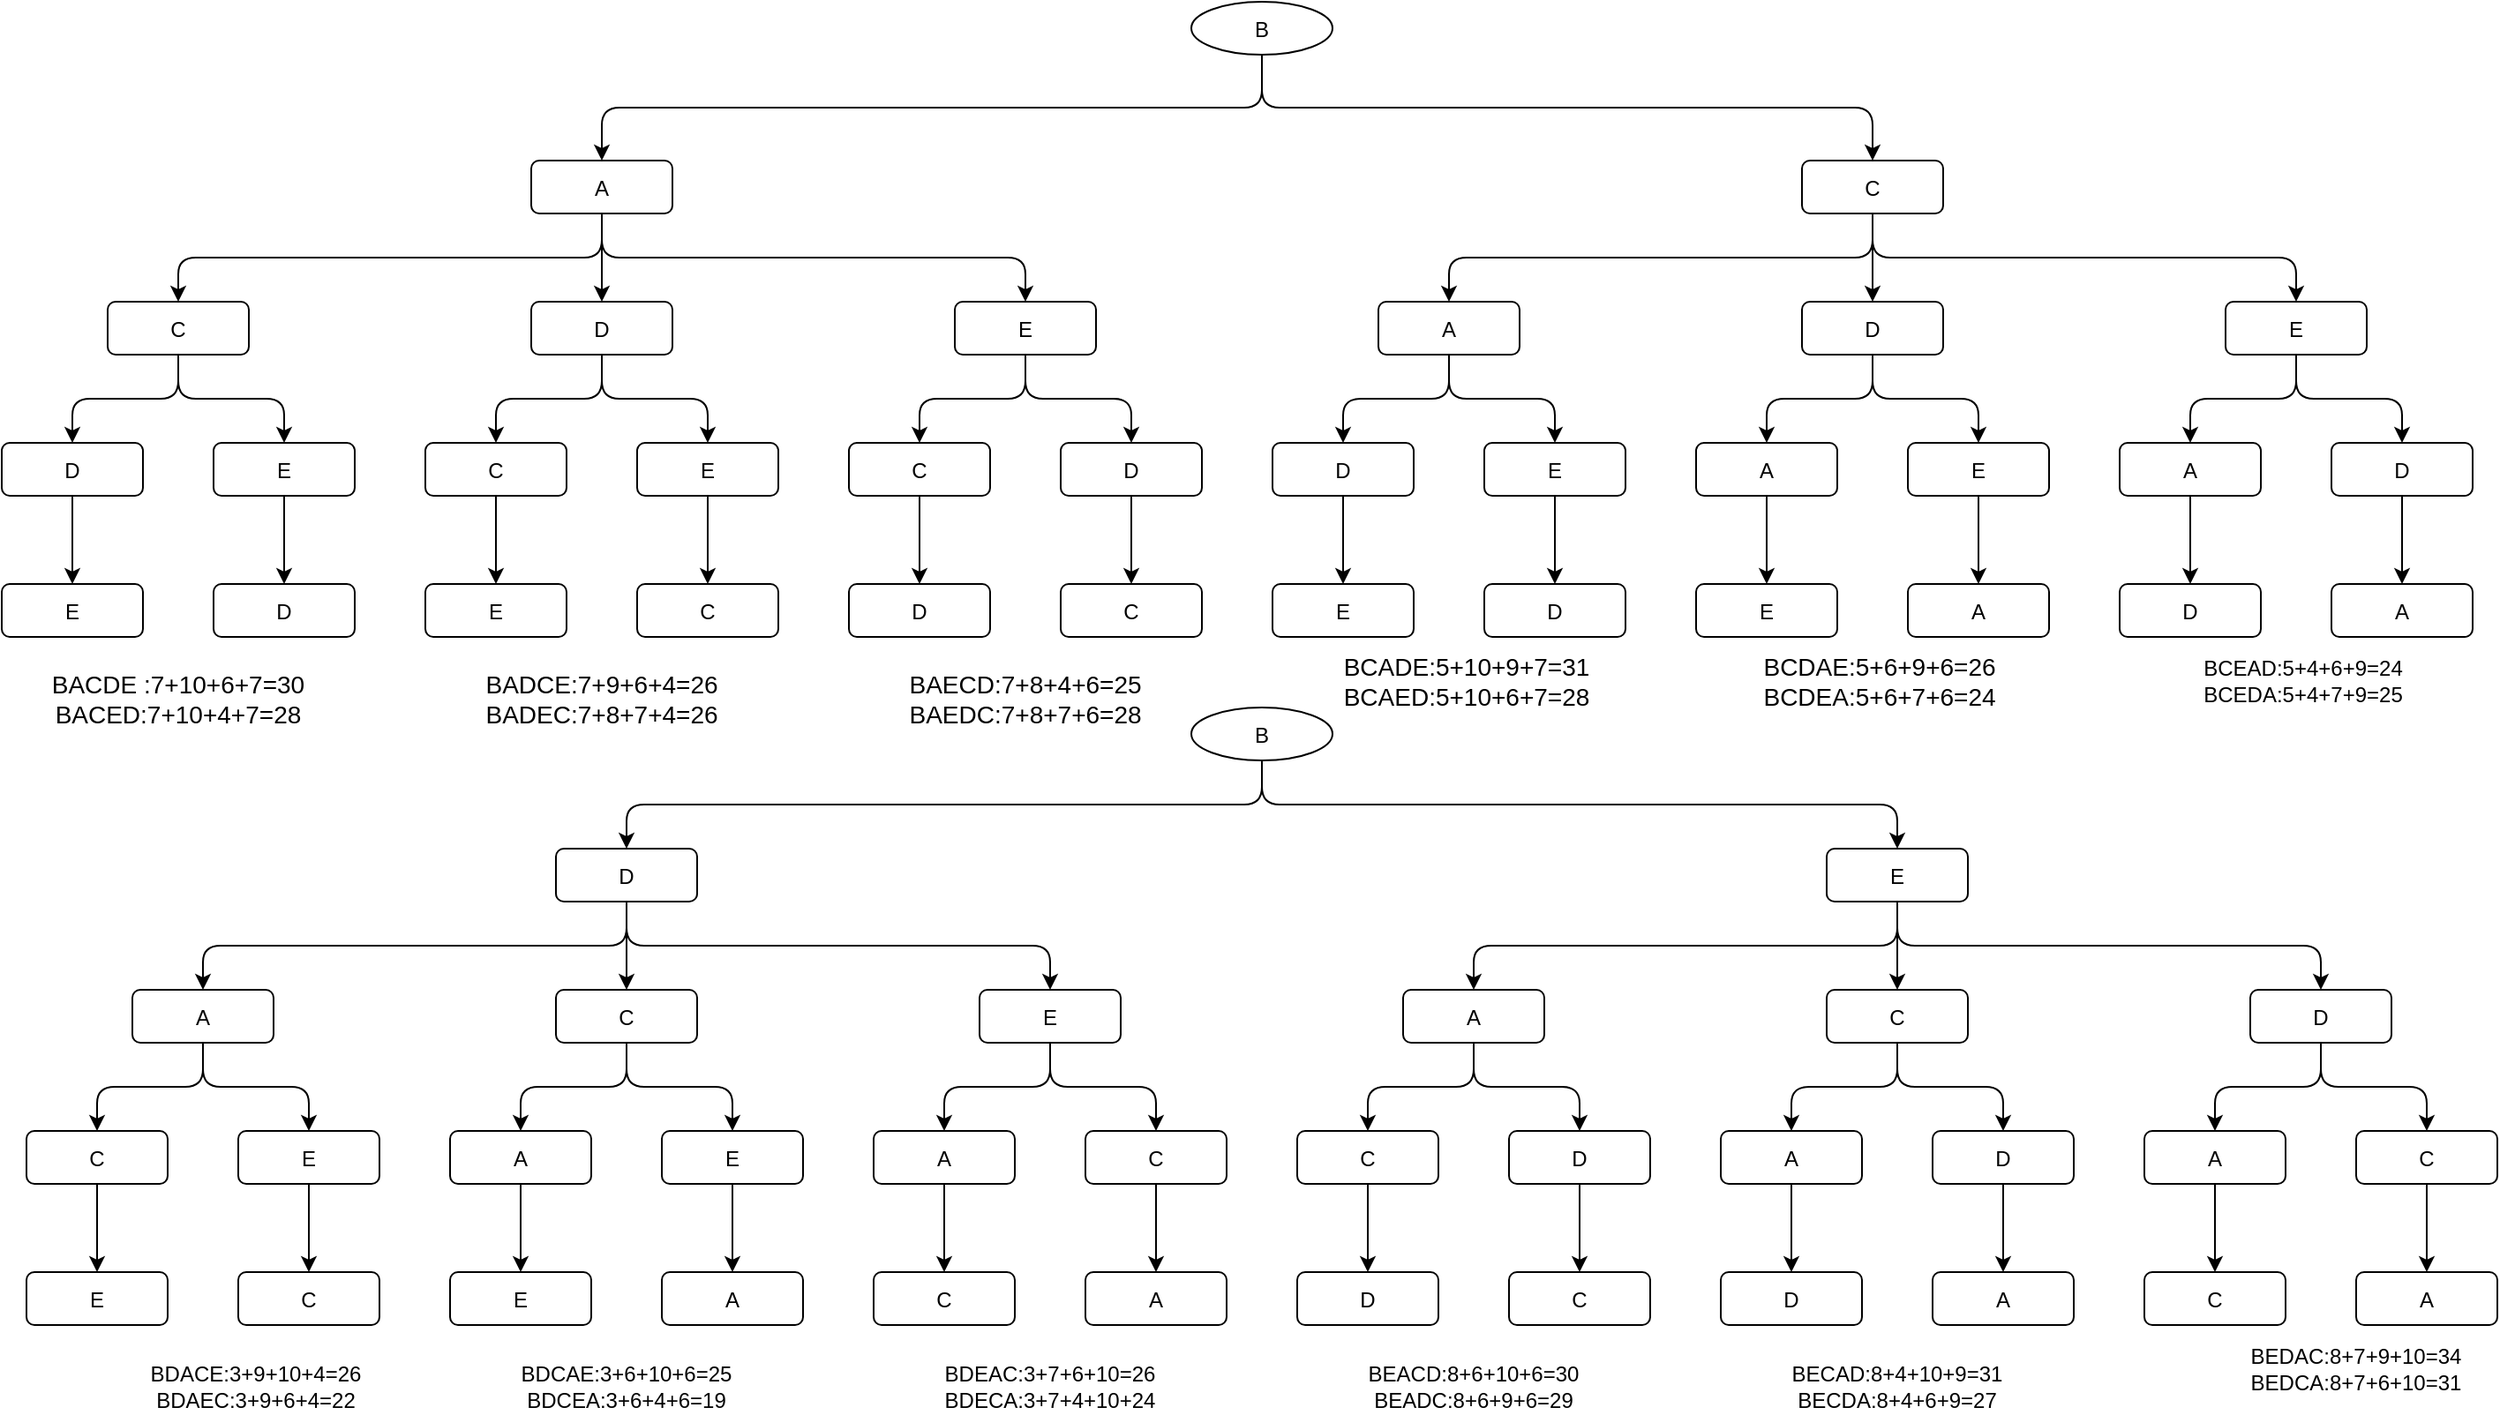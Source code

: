 <mxfile version="21.1.3" type="github">
  <diagram name="Page-1" id="O7FfPtnYejGDInr6tpNi">
    <mxGraphModel dx="1180" dy="1291" grid="1" gridSize="10" guides="1" tooltips="1" connect="1" arrows="1" fold="1" page="1" pageScale="1" pageWidth="850" pageHeight="1100" math="0" shadow="0">
      <root>
        <mxCell id="0" />
        <mxCell id="1" parent="0" />
        <mxCell id="MlSDF2G6X2Ml6JZiUadf-2" value="B" style="ellipse" vertex="1" parent="1">
          <mxGeometry x="720" y="130" width="80" height="30" as="geometry" />
        </mxCell>
        <mxCell id="MlSDF2G6X2Ml6JZiUadf-3" value="A" style="rounded=1;" vertex="1" parent="1">
          <mxGeometry x="346" y="220" width="80" height="30" as="geometry" />
        </mxCell>
        <mxCell id="MlSDF2G6X2Ml6JZiUadf-4" value="" style="edgeStyle=elbowEdgeStyle;elbow=vertical;" edge="1" source="MlSDF2G6X2Ml6JZiUadf-2" target="MlSDF2G6X2Ml6JZiUadf-3" parent="1">
          <mxGeometry relative="1" as="geometry" />
        </mxCell>
        <mxCell id="MlSDF2G6X2Ml6JZiUadf-5" value="C" style="rounded=1;" vertex="1" parent="1">
          <mxGeometry x="106" y="300" width="80" height="30" as="geometry" />
        </mxCell>
        <mxCell id="MlSDF2G6X2Ml6JZiUadf-6" value="" style="edgeStyle=elbowEdgeStyle;elbow=vertical;" edge="1" source="MlSDF2G6X2Ml6JZiUadf-3" target="MlSDF2G6X2Ml6JZiUadf-5" parent="1">
          <mxGeometry relative="1" as="geometry" />
        </mxCell>
        <mxCell id="MlSDF2G6X2Ml6JZiUadf-7" value="C" style="rounded=1;" vertex="1" parent="1">
          <mxGeometry x="1066" y="220" width="80" height="30" as="geometry" />
        </mxCell>
        <mxCell id="MlSDF2G6X2Ml6JZiUadf-8" value="" style="edgeStyle=elbowEdgeStyle;elbow=vertical;" edge="1" source="MlSDF2G6X2Ml6JZiUadf-2" target="MlSDF2G6X2Ml6JZiUadf-7" parent="1">
          <mxGeometry relative="1" as="geometry" />
        </mxCell>
        <mxCell id="MlSDF2G6X2Ml6JZiUadf-13" value="D" style="rounded=1;" vertex="1" parent="1">
          <mxGeometry x="346" y="300" width="80" height="30" as="geometry" />
        </mxCell>
        <mxCell id="MlSDF2G6X2Ml6JZiUadf-14" value="" style="edgeStyle=elbowEdgeStyle;elbow=vertical;" edge="1" source="MlSDF2G6X2Ml6JZiUadf-3" target="MlSDF2G6X2Ml6JZiUadf-13" parent="1">
          <mxGeometry relative="1" as="geometry" />
        </mxCell>
        <mxCell id="MlSDF2G6X2Ml6JZiUadf-15" value="E" style="rounded=1;" vertex="1" parent="1">
          <mxGeometry x="586" y="300" width="80" height="30" as="geometry" />
        </mxCell>
        <mxCell id="MlSDF2G6X2Ml6JZiUadf-16" value="" style="edgeStyle=elbowEdgeStyle;elbow=vertical;" edge="1" source="MlSDF2G6X2Ml6JZiUadf-3" target="MlSDF2G6X2Ml6JZiUadf-15" parent="1">
          <mxGeometry relative="1" as="geometry" />
        </mxCell>
        <mxCell id="MlSDF2G6X2Ml6JZiUadf-17" value="D" style="rounded=1;" vertex="1" parent="1">
          <mxGeometry x="46" y="380" width="80" height="30" as="geometry" />
        </mxCell>
        <mxCell id="MlSDF2G6X2Ml6JZiUadf-18" value="" style="edgeStyle=elbowEdgeStyle;elbow=vertical;" edge="1" source="MlSDF2G6X2Ml6JZiUadf-5" target="MlSDF2G6X2Ml6JZiUadf-17" parent="1">
          <mxGeometry relative="1" as="geometry" />
        </mxCell>
        <mxCell id="MlSDF2G6X2Ml6JZiUadf-19" value="E" style="rounded=1;" vertex="1" parent="1">
          <mxGeometry x="166" y="380" width="80" height="30" as="geometry" />
        </mxCell>
        <mxCell id="MlSDF2G6X2Ml6JZiUadf-20" value="" style="edgeStyle=elbowEdgeStyle;elbow=vertical;" edge="1" source="MlSDF2G6X2Ml6JZiUadf-5" target="MlSDF2G6X2Ml6JZiUadf-19" parent="1">
          <mxGeometry relative="1" as="geometry" />
        </mxCell>
        <mxCell id="MlSDF2G6X2Ml6JZiUadf-21" value="C" style="rounded=1;" vertex="1" parent="1">
          <mxGeometry x="286" y="380" width="80" height="30" as="geometry" />
        </mxCell>
        <mxCell id="MlSDF2G6X2Ml6JZiUadf-22" value="" style="edgeStyle=elbowEdgeStyle;elbow=vertical;" edge="1" source="MlSDF2G6X2Ml6JZiUadf-13" target="MlSDF2G6X2Ml6JZiUadf-21" parent="1">
          <mxGeometry relative="1" as="geometry" />
        </mxCell>
        <mxCell id="MlSDF2G6X2Ml6JZiUadf-23" value="E" style="rounded=1;" vertex="1" parent="1">
          <mxGeometry x="406" y="380" width="80" height="30" as="geometry" />
        </mxCell>
        <mxCell id="MlSDF2G6X2Ml6JZiUadf-24" value="" style="edgeStyle=elbowEdgeStyle;elbow=vertical;" edge="1" source="MlSDF2G6X2Ml6JZiUadf-13" target="MlSDF2G6X2Ml6JZiUadf-23" parent="1">
          <mxGeometry relative="1" as="geometry" />
        </mxCell>
        <mxCell id="MlSDF2G6X2Ml6JZiUadf-25" value="C" style="rounded=1;" vertex="1" parent="1">
          <mxGeometry x="526" y="380" width="80" height="30" as="geometry" />
        </mxCell>
        <mxCell id="MlSDF2G6X2Ml6JZiUadf-26" value="" style="edgeStyle=elbowEdgeStyle;elbow=vertical;" edge="1" source="MlSDF2G6X2Ml6JZiUadf-15" target="MlSDF2G6X2Ml6JZiUadf-25" parent="1">
          <mxGeometry relative="1" as="geometry" />
        </mxCell>
        <mxCell id="MlSDF2G6X2Ml6JZiUadf-27" value="D" style="rounded=1;" vertex="1" parent="1">
          <mxGeometry x="646" y="380" width="80" height="30" as="geometry" />
        </mxCell>
        <mxCell id="MlSDF2G6X2Ml6JZiUadf-28" value="" style="edgeStyle=elbowEdgeStyle;elbow=vertical;" edge="1" source="MlSDF2G6X2Ml6JZiUadf-15" target="MlSDF2G6X2Ml6JZiUadf-27" parent="1">
          <mxGeometry relative="1" as="geometry" />
        </mxCell>
        <mxCell id="MlSDF2G6X2Ml6JZiUadf-29" value="A" style="rounded=1;" vertex="1" parent="1">
          <mxGeometry x="826" y="300" width="80" height="30" as="geometry" />
        </mxCell>
        <mxCell id="MlSDF2G6X2Ml6JZiUadf-30" value="" style="edgeStyle=elbowEdgeStyle;elbow=vertical;" edge="1" source="MlSDF2G6X2Ml6JZiUadf-7" target="MlSDF2G6X2Ml6JZiUadf-29" parent="1">
          <mxGeometry relative="1" as="geometry" />
        </mxCell>
        <mxCell id="MlSDF2G6X2Ml6JZiUadf-31" value="D" style="rounded=1;" vertex="1" parent="1">
          <mxGeometry x="1066" y="300" width="80" height="30" as="geometry" />
        </mxCell>
        <mxCell id="MlSDF2G6X2Ml6JZiUadf-32" value="" style="edgeStyle=elbowEdgeStyle;elbow=vertical;" edge="1" source="MlSDF2G6X2Ml6JZiUadf-7" target="MlSDF2G6X2Ml6JZiUadf-31" parent="1">
          <mxGeometry relative="1" as="geometry" />
        </mxCell>
        <mxCell id="MlSDF2G6X2Ml6JZiUadf-33" value="E" style="rounded=1;" vertex="1" parent="1">
          <mxGeometry x="1306" y="300" width="80" height="30" as="geometry" />
        </mxCell>
        <mxCell id="MlSDF2G6X2Ml6JZiUadf-34" value="" style="edgeStyle=elbowEdgeStyle;elbow=vertical;" edge="1" source="MlSDF2G6X2Ml6JZiUadf-7" target="MlSDF2G6X2Ml6JZiUadf-33" parent="1">
          <mxGeometry relative="1" as="geometry" />
        </mxCell>
        <mxCell id="MlSDF2G6X2Ml6JZiUadf-35" value="D" style="rounded=1;" vertex="1" parent="1">
          <mxGeometry x="766" y="380" width="80" height="30" as="geometry" />
        </mxCell>
        <mxCell id="MlSDF2G6X2Ml6JZiUadf-36" value="" style="edgeStyle=elbowEdgeStyle;elbow=vertical;" edge="1" source="MlSDF2G6X2Ml6JZiUadf-29" target="MlSDF2G6X2Ml6JZiUadf-35" parent="1">
          <mxGeometry relative="1" as="geometry" />
        </mxCell>
        <mxCell id="MlSDF2G6X2Ml6JZiUadf-37" value="E" style="rounded=1;" vertex="1" parent="1">
          <mxGeometry x="766" y="460" width="80" height="30" as="geometry" />
        </mxCell>
        <mxCell id="MlSDF2G6X2Ml6JZiUadf-38" value="" style="edgeStyle=elbowEdgeStyle;elbow=vertical;" edge="1" source="MlSDF2G6X2Ml6JZiUadf-35" target="MlSDF2G6X2Ml6JZiUadf-37" parent="1">
          <mxGeometry relative="1" as="geometry" />
        </mxCell>
        <mxCell id="MlSDF2G6X2Ml6JZiUadf-39" value="E" style="rounded=1;" vertex="1" parent="1">
          <mxGeometry x="886" y="380" width="80" height="30" as="geometry" />
        </mxCell>
        <mxCell id="MlSDF2G6X2Ml6JZiUadf-40" value="" style="edgeStyle=elbowEdgeStyle;elbow=vertical;" edge="1" source="MlSDF2G6X2Ml6JZiUadf-29" target="MlSDF2G6X2Ml6JZiUadf-39" parent="1">
          <mxGeometry relative="1" as="geometry" />
        </mxCell>
        <mxCell id="MlSDF2G6X2Ml6JZiUadf-41" value="A" style="rounded=1;" vertex="1" parent="1">
          <mxGeometry x="1006" y="380" width="80" height="30" as="geometry" />
        </mxCell>
        <mxCell id="MlSDF2G6X2Ml6JZiUadf-42" value="" style="edgeStyle=elbowEdgeStyle;elbow=vertical;" edge="1" source="MlSDF2G6X2Ml6JZiUadf-31" target="MlSDF2G6X2Ml6JZiUadf-41" parent="1">
          <mxGeometry relative="1" as="geometry" />
        </mxCell>
        <mxCell id="MlSDF2G6X2Ml6JZiUadf-43" value="E" style="rounded=1;" vertex="1" parent="1">
          <mxGeometry x="1126" y="380" width="80" height="30" as="geometry" />
        </mxCell>
        <mxCell id="MlSDF2G6X2Ml6JZiUadf-44" value="" style="edgeStyle=elbowEdgeStyle;elbow=vertical;" edge="1" source="MlSDF2G6X2Ml6JZiUadf-31" target="MlSDF2G6X2Ml6JZiUadf-43" parent="1">
          <mxGeometry relative="1" as="geometry" />
        </mxCell>
        <mxCell id="MlSDF2G6X2Ml6JZiUadf-45" value="A" style="rounded=1;" vertex="1" parent="1">
          <mxGeometry x="1246" y="380" width="80" height="30" as="geometry" />
        </mxCell>
        <mxCell id="MlSDF2G6X2Ml6JZiUadf-46" value="" style="edgeStyle=elbowEdgeStyle;elbow=vertical;" edge="1" source="MlSDF2G6X2Ml6JZiUadf-33" target="MlSDF2G6X2Ml6JZiUadf-45" parent="1">
          <mxGeometry relative="1" as="geometry" />
        </mxCell>
        <mxCell id="MlSDF2G6X2Ml6JZiUadf-47" value="D" style="rounded=1;" vertex="1" parent="1">
          <mxGeometry x="1366" y="380" width="80" height="30" as="geometry" />
        </mxCell>
        <mxCell id="MlSDF2G6X2Ml6JZiUadf-48" value="" style="edgeStyle=elbowEdgeStyle;elbow=vertical;" edge="1" source="MlSDF2G6X2Ml6JZiUadf-33" target="MlSDF2G6X2Ml6JZiUadf-47" parent="1">
          <mxGeometry relative="1" as="geometry" />
        </mxCell>
        <mxCell id="MlSDF2G6X2Ml6JZiUadf-49" value="E" style="rounded=1;" vertex="1" parent="1">
          <mxGeometry x="46" y="460" width="80" height="30" as="geometry" />
        </mxCell>
        <mxCell id="MlSDF2G6X2Ml6JZiUadf-50" value="" style="edgeStyle=elbowEdgeStyle;elbow=vertical;" edge="1" source="MlSDF2G6X2Ml6JZiUadf-17" target="MlSDF2G6X2Ml6JZiUadf-49" parent="1">
          <mxGeometry relative="1" as="geometry" />
        </mxCell>
        <mxCell id="MlSDF2G6X2Ml6JZiUadf-51" value="D" style="rounded=1;" vertex="1" parent="1">
          <mxGeometry x="166" y="460" width="80" height="30" as="geometry" />
        </mxCell>
        <mxCell id="MlSDF2G6X2Ml6JZiUadf-52" value="" style="edgeStyle=elbowEdgeStyle;elbow=vertical;" edge="1" source="MlSDF2G6X2Ml6JZiUadf-19" target="MlSDF2G6X2Ml6JZiUadf-51" parent="1">
          <mxGeometry relative="1" as="geometry" />
        </mxCell>
        <mxCell id="MlSDF2G6X2Ml6JZiUadf-53" value="E" style="rounded=1;" vertex="1" parent="1">
          <mxGeometry x="286" y="460" width="80" height="30" as="geometry" />
        </mxCell>
        <mxCell id="MlSDF2G6X2Ml6JZiUadf-54" value="" style="edgeStyle=elbowEdgeStyle;elbow=vertical;" edge="1" source="MlSDF2G6X2Ml6JZiUadf-21" target="MlSDF2G6X2Ml6JZiUadf-53" parent="1">
          <mxGeometry relative="1" as="geometry" />
        </mxCell>
        <mxCell id="MlSDF2G6X2Ml6JZiUadf-55" value="C" style="rounded=1;" vertex="1" parent="1">
          <mxGeometry x="406" y="460" width="80" height="30" as="geometry" />
        </mxCell>
        <mxCell id="MlSDF2G6X2Ml6JZiUadf-56" value="" style="edgeStyle=elbowEdgeStyle;elbow=vertical;" edge="1" source="MlSDF2G6X2Ml6JZiUadf-23" target="MlSDF2G6X2Ml6JZiUadf-55" parent="1">
          <mxGeometry relative="1" as="geometry" />
        </mxCell>
        <mxCell id="MlSDF2G6X2Ml6JZiUadf-57" value="D" style="rounded=1;" vertex="1" parent="1">
          <mxGeometry x="526" y="460" width="80" height="30" as="geometry" />
        </mxCell>
        <mxCell id="MlSDF2G6X2Ml6JZiUadf-58" value="" style="edgeStyle=elbowEdgeStyle;elbow=vertical;" edge="1" source="MlSDF2G6X2Ml6JZiUadf-25" target="MlSDF2G6X2Ml6JZiUadf-57" parent="1">
          <mxGeometry relative="1" as="geometry" />
        </mxCell>
        <mxCell id="MlSDF2G6X2Ml6JZiUadf-59" value="C" style="rounded=1;" vertex="1" parent="1">
          <mxGeometry x="646" y="460" width="80" height="30" as="geometry" />
        </mxCell>
        <mxCell id="MlSDF2G6X2Ml6JZiUadf-60" value="" style="edgeStyle=elbowEdgeStyle;elbow=vertical;" edge="1" source="MlSDF2G6X2Ml6JZiUadf-27" target="MlSDF2G6X2Ml6JZiUadf-59" parent="1">
          <mxGeometry relative="1" as="geometry" />
        </mxCell>
        <mxCell id="MlSDF2G6X2Ml6JZiUadf-61" value="D" style="rounded=1;" vertex="1" parent="1">
          <mxGeometry x="886" y="460" width="80" height="30" as="geometry" />
        </mxCell>
        <mxCell id="MlSDF2G6X2Ml6JZiUadf-62" value="" style="edgeStyle=elbowEdgeStyle;elbow=vertical;" edge="1" source="MlSDF2G6X2Ml6JZiUadf-39" target="MlSDF2G6X2Ml6JZiUadf-61" parent="1">
          <mxGeometry relative="1" as="geometry" />
        </mxCell>
        <mxCell id="MlSDF2G6X2Ml6JZiUadf-63" value="E" style="rounded=1;" vertex="1" parent="1">
          <mxGeometry x="1006" y="460" width="80" height="30" as="geometry" />
        </mxCell>
        <mxCell id="MlSDF2G6X2Ml6JZiUadf-64" value="" style="edgeStyle=elbowEdgeStyle;elbow=vertical;" edge="1" source="MlSDF2G6X2Ml6JZiUadf-41" target="MlSDF2G6X2Ml6JZiUadf-63" parent="1">
          <mxGeometry relative="1" as="geometry" />
        </mxCell>
        <mxCell id="MlSDF2G6X2Ml6JZiUadf-65" value="A" style="rounded=1;" vertex="1" parent="1">
          <mxGeometry x="1126" y="460" width="80" height="30" as="geometry" />
        </mxCell>
        <mxCell id="MlSDF2G6X2Ml6JZiUadf-66" value="" style="edgeStyle=elbowEdgeStyle;elbow=vertical;" edge="1" source="MlSDF2G6X2Ml6JZiUadf-43" target="MlSDF2G6X2Ml6JZiUadf-65" parent="1">
          <mxGeometry relative="1" as="geometry" />
        </mxCell>
        <mxCell id="MlSDF2G6X2Ml6JZiUadf-67" value="D" style="rounded=1;" vertex="1" parent="1">
          <mxGeometry x="1246" y="460" width="80" height="30" as="geometry" />
        </mxCell>
        <mxCell id="MlSDF2G6X2Ml6JZiUadf-68" value="" style="edgeStyle=elbowEdgeStyle;elbow=vertical;" edge="1" source="MlSDF2G6X2Ml6JZiUadf-45" target="MlSDF2G6X2Ml6JZiUadf-67" parent="1">
          <mxGeometry relative="1" as="geometry" />
        </mxCell>
        <mxCell id="MlSDF2G6X2Ml6JZiUadf-69" value="A" style="rounded=1;" vertex="1" parent="1">
          <mxGeometry x="1366" y="460" width="80" height="30" as="geometry" />
        </mxCell>
        <mxCell id="MlSDF2G6X2Ml6JZiUadf-70" value="" style="edgeStyle=elbowEdgeStyle;elbow=vertical;" edge="1" source="MlSDF2G6X2Ml6JZiUadf-47" target="MlSDF2G6X2Ml6JZiUadf-69" parent="1">
          <mxGeometry relative="1" as="geometry" />
        </mxCell>
        <mxCell id="MlSDF2G6X2Ml6JZiUadf-92" value="B" style="ellipse" vertex="1" parent="1">
          <mxGeometry x="720" y="530" width="80" height="30" as="geometry" />
        </mxCell>
        <mxCell id="MlSDF2G6X2Ml6JZiUadf-93" value="D" style="rounded=1;" vertex="1" parent="1">
          <mxGeometry x="360" y="610" width="80" height="30" as="geometry" />
        </mxCell>
        <mxCell id="MlSDF2G6X2Ml6JZiUadf-94" value="" style="edgeStyle=elbowEdgeStyle;elbow=vertical;" edge="1" source="MlSDF2G6X2Ml6JZiUadf-92" target="MlSDF2G6X2Ml6JZiUadf-93" parent="1">
          <mxGeometry relative="1" as="geometry" />
        </mxCell>
        <mxCell id="MlSDF2G6X2Ml6JZiUadf-95" value="E" style="rounded=1;" vertex="1" parent="1">
          <mxGeometry x="1080" y="610" width="80" height="30" as="geometry" />
        </mxCell>
        <mxCell id="MlSDF2G6X2Ml6JZiUadf-96" value="" style="edgeStyle=elbowEdgeStyle;elbow=vertical;" edge="1" source="MlSDF2G6X2Ml6JZiUadf-92" target="MlSDF2G6X2Ml6JZiUadf-95" parent="1">
          <mxGeometry relative="1" as="geometry" />
        </mxCell>
        <mxCell id="MlSDF2G6X2Ml6JZiUadf-97" value="A" style="rounded=1;" vertex="1" parent="1">
          <mxGeometry x="120" y="690" width="80" height="30" as="geometry" />
        </mxCell>
        <mxCell id="MlSDF2G6X2Ml6JZiUadf-98" value="" style="edgeStyle=elbowEdgeStyle;elbow=vertical;" edge="1" source="MlSDF2G6X2Ml6JZiUadf-93" target="MlSDF2G6X2Ml6JZiUadf-97" parent="1">
          <mxGeometry relative="1" as="geometry" />
        </mxCell>
        <mxCell id="MlSDF2G6X2Ml6JZiUadf-99" value="C" style="rounded=1;" vertex="1" parent="1">
          <mxGeometry x="360" y="690" width="80" height="30" as="geometry" />
        </mxCell>
        <mxCell id="MlSDF2G6X2Ml6JZiUadf-100" value="" style="edgeStyle=elbowEdgeStyle;elbow=vertical;" edge="1" source="MlSDF2G6X2Ml6JZiUadf-93" target="MlSDF2G6X2Ml6JZiUadf-99" parent="1">
          <mxGeometry relative="1" as="geometry" />
        </mxCell>
        <mxCell id="MlSDF2G6X2Ml6JZiUadf-101" value="E" style="rounded=1;" vertex="1" parent="1">
          <mxGeometry x="600" y="690" width="80" height="30" as="geometry" />
        </mxCell>
        <mxCell id="MlSDF2G6X2Ml6JZiUadf-102" value="" style="edgeStyle=elbowEdgeStyle;elbow=vertical;" edge="1" source="MlSDF2G6X2Ml6JZiUadf-93" target="MlSDF2G6X2Ml6JZiUadf-101" parent="1">
          <mxGeometry relative="1" as="geometry" />
        </mxCell>
        <mxCell id="MlSDF2G6X2Ml6JZiUadf-103" value="A" style="rounded=1;" vertex="1" parent="1">
          <mxGeometry x="840" y="690" width="80" height="30" as="geometry" />
        </mxCell>
        <mxCell id="MlSDF2G6X2Ml6JZiUadf-104" value="" style="edgeStyle=elbowEdgeStyle;elbow=vertical;" edge="1" source="MlSDF2G6X2Ml6JZiUadf-95" target="MlSDF2G6X2Ml6JZiUadf-103" parent="1">
          <mxGeometry relative="1" as="geometry" />
        </mxCell>
        <mxCell id="MlSDF2G6X2Ml6JZiUadf-105" value="C" style="rounded=1;" vertex="1" parent="1">
          <mxGeometry x="1080" y="690" width="80" height="30" as="geometry" />
        </mxCell>
        <mxCell id="MlSDF2G6X2Ml6JZiUadf-106" value="" style="edgeStyle=elbowEdgeStyle;elbow=vertical;" edge="1" source="MlSDF2G6X2Ml6JZiUadf-95" target="MlSDF2G6X2Ml6JZiUadf-105" parent="1">
          <mxGeometry relative="1" as="geometry" />
        </mxCell>
        <mxCell id="MlSDF2G6X2Ml6JZiUadf-107" value="D" style="rounded=1;" vertex="1" parent="1">
          <mxGeometry x="1320" y="690" width="80" height="30" as="geometry" />
        </mxCell>
        <mxCell id="MlSDF2G6X2Ml6JZiUadf-108" value="" style="edgeStyle=elbowEdgeStyle;elbow=vertical;" edge="1" source="MlSDF2G6X2Ml6JZiUadf-95" target="MlSDF2G6X2Ml6JZiUadf-107" parent="1">
          <mxGeometry relative="1" as="geometry" />
        </mxCell>
        <mxCell id="MlSDF2G6X2Ml6JZiUadf-109" value="C" style="rounded=1;" vertex="1" parent="1">
          <mxGeometry x="60" y="770" width="80" height="30" as="geometry" />
        </mxCell>
        <mxCell id="MlSDF2G6X2Ml6JZiUadf-110" value="" style="edgeStyle=elbowEdgeStyle;elbow=vertical;" edge="1" source="MlSDF2G6X2Ml6JZiUadf-97" target="MlSDF2G6X2Ml6JZiUadf-109" parent="1">
          <mxGeometry relative="1" as="geometry" />
        </mxCell>
        <mxCell id="MlSDF2G6X2Ml6JZiUadf-111" value="E" style="rounded=1;" vertex="1" parent="1">
          <mxGeometry x="180" y="770" width="80" height="30" as="geometry" />
        </mxCell>
        <mxCell id="MlSDF2G6X2Ml6JZiUadf-112" value="" style="edgeStyle=elbowEdgeStyle;elbow=vertical;" edge="1" source="MlSDF2G6X2Ml6JZiUadf-97" target="MlSDF2G6X2Ml6JZiUadf-111" parent="1">
          <mxGeometry relative="1" as="geometry" />
        </mxCell>
        <mxCell id="MlSDF2G6X2Ml6JZiUadf-113" value="A" style="rounded=1;" vertex="1" parent="1">
          <mxGeometry x="300" y="770" width="80" height="30" as="geometry" />
        </mxCell>
        <mxCell id="MlSDF2G6X2Ml6JZiUadf-114" value="" style="edgeStyle=elbowEdgeStyle;elbow=vertical;" edge="1" source="MlSDF2G6X2Ml6JZiUadf-99" target="MlSDF2G6X2Ml6JZiUadf-113" parent="1">
          <mxGeometry relative="1" as="geometry" />
        </mxCell>
        <mxCell id="MlSDF2G6X2Ml6JZiUadf-115" value="E" style="rounded=1;" vertex="1" parent="1">
          <mxGeometry x="420" y="770" width="80" height="30" as="geometry" />
        </mxCell>
        <mxCell id="MlSDF2G6X2Ml6JZiUadf-116" value="" style="edgeStyle=elbowEdgeStyle;elbow=vertical;" edge="1" source="MlSDF2G6X2Ml6JZiUadf-99" target="MlSDF2G6X2Ml6JZiUadf-115" parent="1">
          <mxGeometry relative="1" as="geometry" />
        </mxCell>
        <mxCell id="MlSDF2G6X2Ml6JZiUadf-117" value="A" style="rounded=1;" vertex="1" parent="1">
          <mxGeometry x="540" y="770" width="80" height="30" as="geometry" />
        </mxCell>
        <mxCell id="MlSDF2G6X2Ml6JZiUadf-118" value="" style="edgeStyle=elbowEdgeStyle;elbow=vertical;" edge="1" source="MlSDF2G6X2Ml6JZiUadf-101" target="MlSDF2G6X2Ml6JZiUadf-117" parent="1">
          <mxGeometry relative="1" as="geometry" />
        </mxCell>
        <mxCell id="MlSDF2G6X2Ml6JZiUadf-119" value="C" style="rounded=1;" vertex="1" parent="1">
          <mxGeometry x="660" y="770" width="80" height="30" as="geometry" />
        </mxCell>
        <mxCell id="MlSDF2G6X2Ml6JZiUadf-120" value="" style="edgeStyle=elbowEdgeStyle;elbow=vertical;" edge="1" source="MlSDF2G6X2Ml6JZiUadf-101" target="MlSDF2G6X2Ml6JZiUadf-119" parent="1">
          <mxGeometry relative="1" as="geometry" />
        </mxCell>
        <mxCell id="MlSDF2G6X2Ml6JZiUadf-121" value="C" style="rounded=1;" vertex="1" parent="1">
          <mxGeometry x="780" y="770" width="80" height="30" as="geometry" />
        </mxCell>
        <mxCell id="MlSDF2G6X2Ml6JZiUadf-122" value="" style="edgeStyle=elbowEdgeStyle;elbow=vertical;" edge="1" source="MlSDF2G6X2Ml6JZiUadf-103" target="MlSDF2G6X2Ml6JZiUadf-121" parent="1">
          <mxGeometry relative="1" as="geometry" />
        </mxCell>
        <mxCell id="MlSDF2G6X2Ml6JZiUadf-123" value="D" style="rounded=1;" vertex="1" parent="1">
          <mxGeometry x="900" y="770" width="80" height="30" as="geometry" />
        </mxCell>
        <mxCell id="MlSDF2G6X2Ml6JZiUadf-124" value="" style="edgeStyle=elbowEdgeStyle;elbow=vertical;" edge="1" source="MlSDF2G6X2Ml6JZiUadf-103" target="MlSDF2G6X2Ml6JZiUadf-123" parent="1">
          <mxGeometry relative="1" as="geometry" />
        </mxCell>
        <mxCell id="MlSDF2G6X2Ml6JZiUadf-125" value="A" style="rounded=1;" vertex="1" parent="1">
          <mxGeometry x="1020" y="770" width="80" height="30" as="geometry" />
        </mxCell>
        <mxCell id="MlSDF2G6X2Ml6JZiUadf-126" value="" style="edgeStyle=elbowEdgeStyle;elbow=vertical;" edge="1" source="MlSDF2G6X2Ml6JZiUadf-105" target="MlSDF2G6X2Ml6JZiUadf-125" parent="1">
          <mxGeometry relative="1" as="geometry" />
        </mxCell>
        <mxCell id="MlSDF2G6X2Ml6JZiUadf-127" value="D" style="rounded=1;" vertex="1" parent="1">
          <mxGeometry x="1140" y="770" width="80" height="30" as="geometry" />
        </mxCell>
        <mxCell id="MlSDF2G6X2Ml6JZiUadf-128" value="" style="edgeStyle=elbowEdgeStyle;elbow=vertical;" edge="1" source="MlSDF2G6X2Ml6JZiUadf-105" target="MlSDF2G6X2Ml6JZiUadf-127" parent="1">
          <mxGeometry relative="1" as="geometry" />
        </mxCell>
        <mxCell id="MlSDF2G6X2Ml6JZiUadf-129" value="A" style="rounded=1;" vertex="1" parent="1">
          <mxGeometry x="1260" y="770" width="80" height="30" as="geometry" />
        </mxCell>
        <mxCell id="MlSDF2G6X2Ml6JZiUadf-130" value="" style="edgeStyle=elbowEdgeStyle;elbow=vertical;" edge="1" source="MlSDF2G6X2Ml6JZiUadf-107" target="MlSDF2G6X2Ml6JZiUadf-129" parent="1">
          <mxGeometry relative="1" as="geometry" />
        </mxCell>
        <mxCell id="MlSDF2G6X2Ml6JZiUadf-131" value="C" style="rounded=1;" vertex="1" parent="1">
          <mxGeometry x="1380" y="770" width="80" height="30" as="geometry" />
        </mxCell>
        <mxCell id="MlSDF2G6X2Ml6JZiUadf-132" value="" style="edgeStyle=elbowEdgeStyle;elbow=vertical;" edge="1" source="MlSDF2G6X2Ml6JZiUadf-107" target="MlSDF2G6X2Ml6JZiUadf-131" parent="1">
          <mxGeometry relative="1" as="geometry" />
        </mxCell>
        <mxCell id="MlSDF2G6X2Ml6JZiUadf-133" value="E" style="rounded=1;" vertex="1" parent="1">
          <mxGeometry x="60" y="850" width="80" height="30" as="geometry" />
        </mxCell>
        <mxCell id="MlSDF2G6X2Ml6JZiUadf-134" value="" style="edgeStyle=elbowEdgeStyle;elbow=vertical;" edge="1" source="MlSDF2G6X2Ml6JZiUadf-109" target="MlSDF2G6X2Ml6JZiUadf-133" parent="1">
          <mxGeometry relative="1" as="geometry" />
        </mxCell>
        <mxCell id="MlSDF2G6X2Ml6JZiUadf-135" value="C" style="rounded=1;" vertex="1" parent="1">
          <mxGeometry x="180" y="850" width="80" height="30" as="geometry" />
        </mxCell>
        <mxCell id="MlSDF2G6X2Ml6JZiUadf-136" value="" style="edgeStyle=elbowEdgeStyle;elbow=vertical;" edge="1" source="MlSDF2G6X2Ml6JZiUadf-111" target="MlSDF2G6X2Ml6JZiUadf-135" parent="1">
          <mxGeometry relative="1" as="geometry" />
        </mxCell>
        <mxCell id="MlSDF2G6X2Ml6JZiUadf-137" value="E" style="rounded=1;" vertex="1" parent="1">
          <mxGeometry x="300" y="850" width="80" height="30" as="geometry" />
        </mxCell>
        <mxCell id="MlSDF2G6X2Ml6JZiUadf-138" value="" style="edgeStyle=elbowEdgeStyle;elbow=vertical;" edge="1" source="MlSDF2G6X2Ml6JZiUadf-113" target="MlSDF2G6X2Ml6JZiUadf-137" parent="1">
          <mxGeometry relative="1" as="geometry" />
        </mxCell>
        <mxCell id="MlSDF2G6X2Ml6JZiUadf-139" value="A" style="rounded=1;" vertex="1" parent="1">
          <mxGeometry x="420" y="850" width="80" height="30" as="geometry" />
        </mxCell>
        <mxCell id="MlSDF2G6X2Ml6JZiUadf-140" value="" style="edgeStyle=elbowEdgeStyle;elbow=vertical;" edge="1" source="MlSDF2G6X2Ml6JZiUadf-115" target="MlSDF2G6X2Ml6JZiUadf-139" parent="1">
          <mxGeometry relative="1" as="geometry" />
        </mxCell>
        <mxCell id="MlSDF2G6X2Ml6JZiUadf-141" value="C" style="rounded=1;" vertex="1" parent="1">
          <mxGeometry x="540" y="850" width="80" height="30" as="geometry" />
        </mxCell>
        <mxCell id="MlSDF2G6X2Ml6JZiUadf-142" value="" style="edgeStyle=elbowEdgeStyle;elbow=vertical;" edge="1" source="MlSDF2G6X2Ml6JZiUadf-117" target="MlSDF2G6X2Ml6JZiUadf-141" parent="1">
          <mxGeometry relative="1" as="geometry" />
        </mxCell>
        <mxCell id="MlSDF2G6X2Ml6JZiUadf-143" value="A" style="rounded=1;" vertex="1" parent="1">
          <mxGeometry x="660" y="850" width="80" height="30" as="geometry" />
        </mxCell>
        <mxCell id="MlSDF2G6X2Ml6JZiUadf-144" value="" style="edgeStyle=elbowEdgeStyle;elbow=vertical;" edge="1" source="MlSDF2G6X2Ml6JZiUadf-119" target="MlSDF2G6X2Ml6JZiUadf-143" parent="1">
          <mxGeometry relative="1" as="geometry" />
        </mxCell>
        <mxCell id="MlSDF2G6X2Ml6JZiUadf-145" value="D" style="rounded=1;" vertex="1" parent="1">
          <mxGeometry x="780" y="850" width="80" height="30" as="geometry" />
        </mxCell>
        <mxCell id="MlSDF2G6X2Ml6JZiUadf-146" value="" style="edgeStyle=elbowEdgeStyle;elbow=vertical;" edge="1" source="MlSDF2G6X2Ml6JZiUadf-121" target="MlSDF2G6X2Ml6JZiUadf-145" parent="1">
          <mxGeometry relative="1" as="geometry" />
        </mxCell>
        <mxCell id="MlSDF2G6X2Ml6JZiUadf-147" value="C" style="rounded=1;" vertex="1" parent="1">
          <mxGeometry x="900" y="850" width="80" height="30" as="geometry" />
        </mxCell>
        <mxCell id="MlSDF2G6X2Ml6JZiUadf-148" value="" style="edgeStyle=elbowEdgeStyle;elbow=vertical;" edge="1" source="MlSDF2G6X2Ml6JZiUadf-123" target="MlSDF2G6X2Ml6JZiUadf-147" parent="1">
          <mxGeometry relative="1" as="geometry" />
        </mxCell>
        <mxCell id="MlSDF2G6X2Ml6JZiUadf-149" value="D" style="rounded=1;" vertex="1" parent="1">
          <mxGeometry x="1020" y="850" width="80" height="30" as="geometry" />
        </mxCell>
        <mxCell id="MlSDF2G6X2Ml6JZiUadf-150" value="" style="edgeStyle=elbowEdgeStyle;elbow=vertical;" edge="1" source="MlSDF2G6X2Ml6JZiUadf-125" target="MlSDF2G6X2Ml6JZiUadf-149" parent="1">
          <mxGeometry relative="1" as="geometry" />
        </mxCell>
        <mxCell id="MlSDF2G6X2Ml6JZiUadf-151" value="A" style="rounded=1;" vertex="1" parent="1">
          <mxGeometry x="1140" y="850" width="80" height="30" as="geometry" />
        </mxCell>
        <mxCell id="MlSDF2G6X2Ml6JZiUadf-152" value="" style="edgeStyle=elbowEdgeStyle;elbow=vertical;" edge="1" source="MlSDF2G6X2Ml6JZiUadf-127" target="MlSDF2G6X2Ml6JZiUadf-151" parent="1">
          <mxGeometry relative="1" as="geometry" />
        </mxCell>
        <mxCell id="MlSDF2G6X2Ml6JZiUadf-153" value="C" style="rounded=1;" vertex="1" parent="1">
          <mxGeometry x="1260" y="850" width="80" height="30" as="geometry" />
        </mxCell>
        <mxCell id="MlSDF2G6X2Ml6JZiUadf-154" value="" style="edgeStyle=elbowEdgeStyle;elbow=vertical;" edge="1" source="MlSDF2G6X2Ml6JZiUadf-129" target="MlSDF2G6X2Ml6JZiUadf-153" parent="1">
          <mxGeometry relative="1" as="geometry" />
        </mxCell>
        <mxCell id="MlSDF2G6X2Ml6JZiUadf-155" value="A" style="rounded=1;" vertex="1" parent="1">
          <mxGeometry x="1380" y="850" width="80" height="30" as="geometry" />
        </mxCell>
        <mxCell id="MlSDF2G6X2Ml6JZiUadf-156" value="" style="edgeStyle=elbowEdgeStyle;elbow=vertical;" edge="1" source="MlSDF2G6X2Ml6JZiUadf-131" target="MlSDF2G6X2Ml6JZiUadf-155" parent="1">
          <mxGeometry relative="1" as="geometry" />
        </mxCell>
        <mxCell id="MlSDF2G6X2Ml6JZiUadf-157" value="&lt;font style=&quot;font-size: 14px;&quot;&gt;BACDE :7+10+6+7=30&lt;br&gt;BACED:7+10+4+7=28&lt;/font&gt;" style="text;strokeColor=none;align=center;fillColor=none;html=1;verticalAlign=middle;whiteSpace=wrap;rounded=0;" vertex="1" parent="1">
          <mxGeometry x="69" y="510" width="154" height="30" as="geometry" />
        </mxCell>
        <mxCell id="MlSDF2G6X2Ml6JZiUadf-158" value="&lt;font style=&quot;font-size: 14px;&quot;&gt;BADCE:7+9+6+4=26&lt;br&gt;BADEC:7+8+7+4=26&lt;/font&gt;" style="text;strokeColor=none;align=center;fillColor=none;html=1;verticalAlign=middle;whiteSpace=wrap;rounded=0;" vertex="1" parent="1">
          <mxGeometry x="356" y="510" width="60" height="30" as="geometry" />
        </mxCell>
        <mxCell id="MlSDF2G6X2Ml6JZiUadf-160" value="&lt;font style=&quot;font-size: 14px;&quot;&gt;BAECD:7+8+4+6=25&lt;br&gt;BAEDC:7+8+7+6=28&lt;/font&gt;" style="text;strokeColor=none;align=center;fillColor=none;html=1;verticalAlign=middle;whiteSpace=wrap;rounded=0;" vertex="1" parent="1">
          <mxGeometry x="596" y="510" width="60" height="30" as="geometry" />
        </mxCell>
        <mxCell id="MlSDF2G6X2Ml6JZiUadf-161" value="&lt;font style=&quot;font-size: 14px;&quot;&gt;BCADE:5+10+9+7=31&lt;br&gt;BCAED:5+10+6+7=28&lt;br&gt;&lt;/font&gt;" style="text;strokeColor=none;align=center;fillColor=none;html=1;verticalAlign=middle;whiteSpace=wrap;rounded=0;" vertex="1" parent="1">
          <mxGeometry x="846" y="500" width="60" height="30" as="geometry" />
        </mxCell>
        <mxCell id="MlSDF2G6X2Ml6JZiUadf-162" value="&lt;font style=&quot;font-size: 14px;&quot;&gt;BCDAE:5+6+9+6=26&lt;br&gt;BCDEA:5+6+7+6=24&lt;br&gt;&lt;/font&gt;" style="text;strokeColor=none;align=center;fillColor=none;html=1;verticalAlign=middle;whiteSpace=wrap;rounded=0;" vertex="1" parent="1">
          <mxGeometry x="1080" y="500" width="60" height="30" as="geometry" />
        </mxCell>
        <mxCell id="MlSDF2G6X2Ml6JZiUadf-163" value="BCEAD:5+4+6+9=24&lt;br&gt;BCEDA:5+4+7+9=25" style="text;strokeColor=none;align=center;fillColor=none;html=1;verticalAlign=middle;whiteSpace=wrap;rounded=0;" vertex="1" parent="1">
          <mxGeometry x="1320" y="500" width="60" height="30" as="geometry" />
        </mxCell>
        <mxCell id="MlSDF2G6X2Ml6JZiUadf-164" value="BDACE:3+9+10+4=26&lt;br&gt;BDAEC:3+9+6+4=22" style="text;strokeColor=none;align=center;fillColor=none;html=1;verticalAlign=middle;whiteSpace=wrap;rounded=0;" vertex="1" parent="1">
          <mxGeometry x="160" y="900" width="60" height="30" as="geometry" />
        </mxCell>
        <mxCell id="MlSDF2G6X2Ml6JZiUadf-165" value="BDCAE:3+6+10+6=25&lt;br&gt;BDCEA:3+6+4+6=19" style="text;strokeColor=none;align=center;fillColor=none;html=1;verticalAlign=middle;whiteSpace=wrap;rounded=0;" vertex="1" parent="1">
          <mxGeometry x="370" y="900" width="60" height="30" as="geometry" />
        </mxCell>
        <mxCell id="MlSDF2G6X2Ml6JZiUadf-166" value="BDEAC:3+7+6+10=26&lt;br&gt;BDECA:3+7+4+10+24" style="text;strokeColor=none;align=center;fillColor=none;html=1;verticalAlign=middle;whiteSpace=wrap;rounded=0;" vertex="1" parent="1">
          <mxGeometry x="610" y="900" width="60" height="30" as="geometry" />
        </mxCell>
        <mxCell id="MlSDF2G6X2Ml6JZiUadf-168" value="BEACD:8+6+10+6=30&lt;br&gt;BEADC:8+6+9+6=29" style="text;strokeColor=none;align=center;fillColor=none;html=1;verticalAlign=middle;whiteSpace=wrap;rounded=0;" vertex="1" parent="1">
          <mxGeometry x="850" y="900" width="60" height="30" as="geometry" />
        </mxCell>
        <mxCell id="MlSDF2G6X2Ml6JZiUadf-169" value="BECAD:8+4+10+9=31&lt;br&gt;BECDA:8+4+6+9=27" style="text;strokeColor=none;align=center;fillColor=none;html=1;verticalAlign=middle;whiteSpace=wrap;rounded=0;" vertex="1" parent="1">
          <mxGeometry x="1090" y="900" width="60" height="30" as="geometry" />
        </mxCell>
        <mxCell id="MlSDF2G6X2Ml6JZiUadf-170" value="BEDAC:8+7+9+10=34&lt;br&gt;BEDCA:8+7+6+10=31" style="text;strokeColor=none;align=center;fillColor=none;html=1;verticalAlign=middle;whiteSpace=wrap;rounded=0;" vertex="1" parent="1">
          <mxGeometry x="1350" y="890" width="60" height="30" as="geometry" />
        </mxCell>
      </root>
    </mxGraphModel>
  </diagram>
</mxfile>
